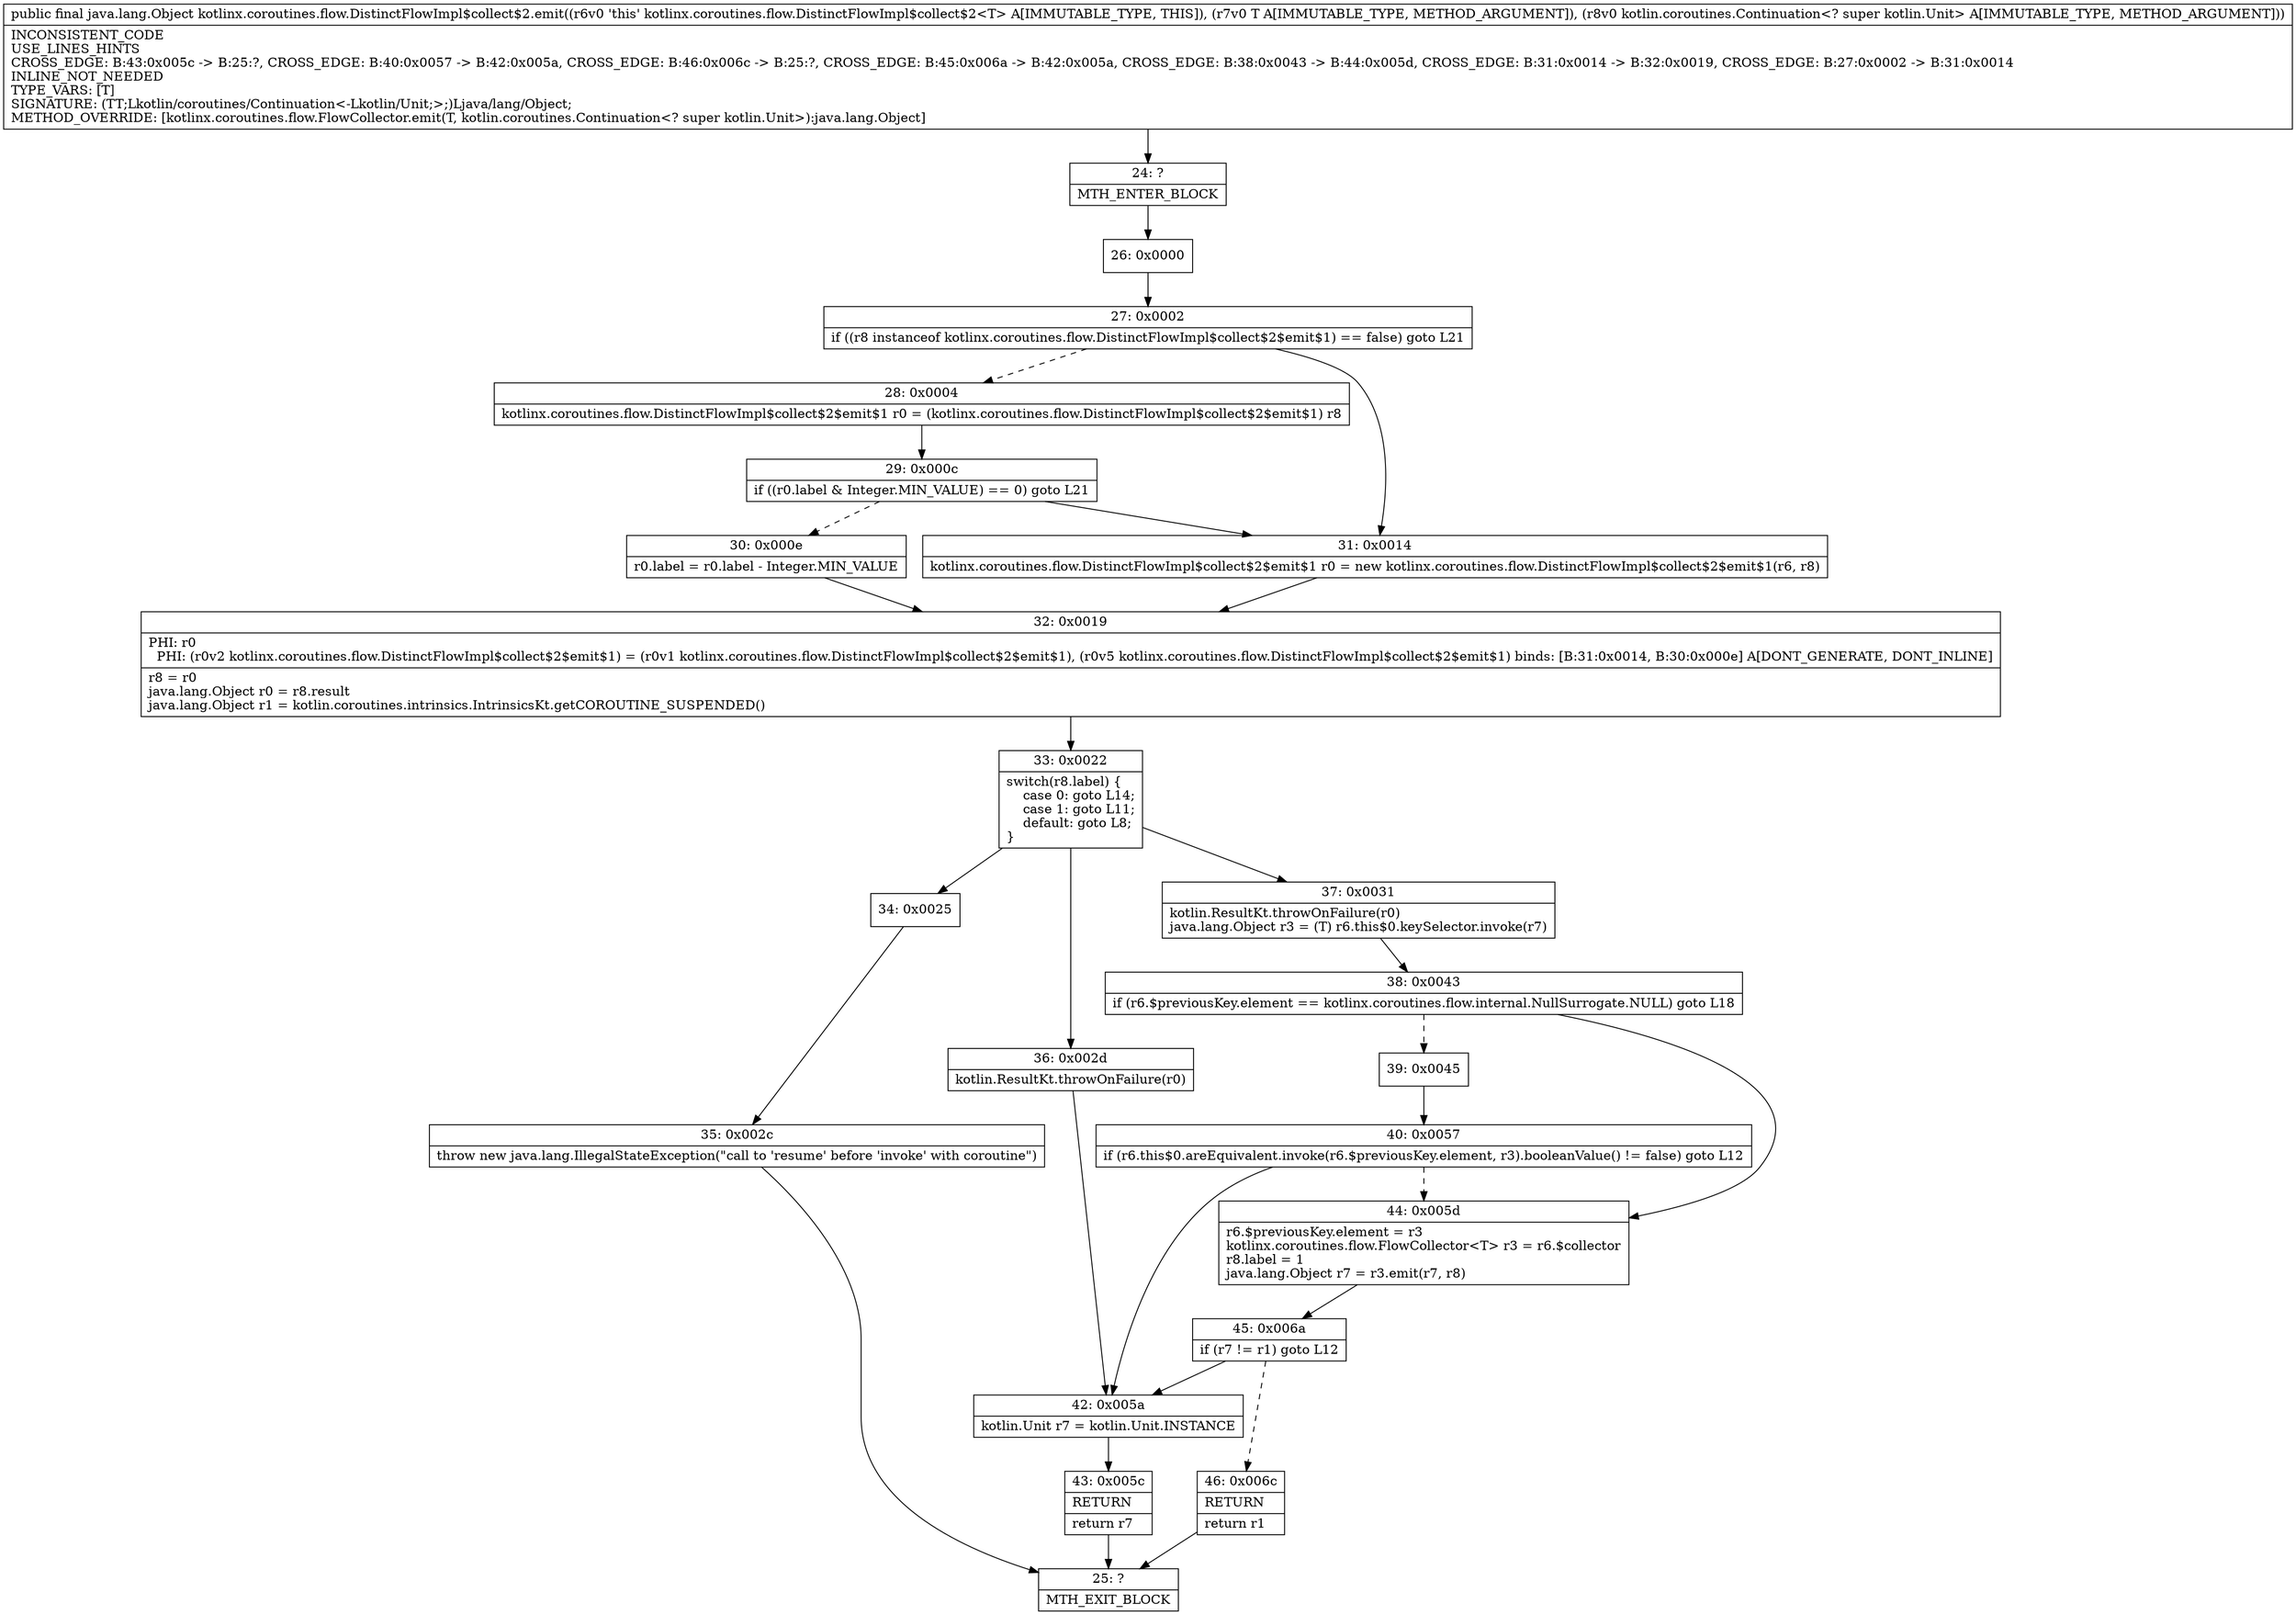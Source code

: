 digraph "CFG forkotlinx.coroutines.flow.DistinctFlowImpl$collect$2.emit(Ljava\/lang\/Object;Lkotlin\/coroutines\/Continuation;)Ljava\/lang\/Object;" {
Node_24 [shape=record,label="{24\:\ ?|MTH_ENTER_BLOCK\l}"];
Node_26 [shape=record,label="{26\:\ 0x0000}"];
Node_27 [shape=record,label="{27\:\ 0x0002|if ((r8 instanceof kotlinx.coroutines.flow.DistinctFlowImpl$collect$2$emit$1) == false) goto L21\l}"];
Node_28 [shape=record,label="{28\:\ 0x0004|kotlinx.coroutines.flow.DistinctFlowImpl$collect$2$emit$1 r0 = (kotlinx.coroutines.flow.DistinctFlowImpl$collect$2$emit$1) r8\l}"];
Node_29 [shape=record,label="{29\:\ 0x000c|if ((r0.label & Integer.MIN_VALUE) == 0) goto L21\l}"];
Node_30 [shape=record,label="{30\:\ 0x000e|r0.label = r0.label \- Integer.MIN_VALUE\l}"];
Node_32 [shape=record,label="{32\:\ 0x0019|PHI: r0 \l  PHI: (r0v2 kotlinx.coroutines.flow.DistinctFlowImpl$collect$2$emit$1) = (r0v1 kotlinx.coroutines.flow.DistinctFlowImpl$collect$2$emit$1), (r0v5 kotlinx.coroutines.flow.DistinctFlowImpl$collect$2$emit$1) binds: [B:31:0x0014, B:30:0x000e] A[DONT_GENERATE, DONT_INLINE]\l|r8 = r0\ljava.lang.Object r0 = r8.result\ljava.lang.Object r1 = kotlin.coroutines.intrinsics.IntrinsicsKt.getCOROUTINE_SUSPENDED()\l}"];
Node_33 [shape=record,label="{33\:\ 0x0022|switch(r8.label) \{\l    case 0: goto L14;\l    case 1: goto L11;\l    default: goto L8;\l\}\l}"];
Node_34 [shape=record,label="{34\:\ 0x0025}"];
Node_35 [shape=record,label="{35\:\ 0x002c|throw new java.lang.IllegalStateException(\"call to 'resume' before 'invoke' with coroutine\")\l}"];
Node_25 [shape=record,label="{25\:\ ?|MTH_EXIT_BLOCK\l}"];
Node_36 [shape=record,label="{36\:\ 0x002d|kotlin.ResultKt.throwOnFailure(r0)\l}"];
Node_42 [shape=record,label="{42\:\ 0x005a|kotlin.Unit r7 = kotlin.Unit.INSTANCE\l}"];
Node_43 [shape=record,label="{43\:\ 0x005c|RETURN\l|return r7\l}"];
Node_37 [shape=record,label="{37\:\ 0x0031|kotlin.ResultKt.throwOnFailure(r0)\ljava.lang.Object r3 = (T) r6.this$0.keySelector.invoke(r7)\l}"];
Node_38 [shape=record,label="{38\:\ 0x0043|if (r6.$previousKey.element == kotlinx.coroutines.flow.internal.NullSurrogate.NULL) goto L18\l}"];
Node_39 [shape=record,label="{39\:\ 0x0045}"];
Node_40 [shape=record,label="{40\:\ 0x0057|if (r6.this$0.areEquivalent.invoke(r6.$previousKey.element, r3).booleanValue() != false) goto L12\l}"];
Node_44 [shape=record,label="{44\:\ 0x005d|r6.$previousKey.element = r3\lkotlinx.coroutines.flow.FlowCollector\<T\> r3 = r6.$collector\lr8.label = 1\ljava.lang.Object r7 = r3.emit(r7, r8)\l}"];
Node_45 [shape=record,label="{45\:\ 0x006a|if (r7 != r1) goto L12\l}"];
Node_46 [shape=record,label="{46\:\ 0x006c|RETURN\l|return r1\l}"];
Node_31 [shape=record,label="{31\:\ 0x0014|kotlinx.coroutines.flow.DistinctFlowImpl$collect$2$emit$1 r0 = new kotlinx.coroutines.flow.DistinctFlowImpl$collect$2$emit$1(r6, r8)\l}"];
MethodNode[shape=record,label="{public final java.lang.Object kotlinx.coroutines.flow.DistinctFlowImpl$collect$2.emit((r6v0 'this' kotlinx.coroutines.flow.DistinctFlowImpl$collect$2\<T\> A[IMMUTABLE_TYPE, THIS]), (r7v0 T A[IMMUTABLE_TYPE, METHOD_ARGUMENT]), (r8v0 kotlin.coroutines.Continuation\<? super kotlin.Unit\> A[IMMUTABLE_TYPE, METHOD_ARGUMENT]))  | INCONSISTENT_CODE\lUSE_LINES_HINTS\lCROSS_EDGE: B:43:0x005c \-\> B:25:?, CROSS_EDGE: B:40:0x0057 \-\> B:42:0x005a, CROSS_EDGE: B:46:0x006c \-\> B:25:?, CROSS_EDGE: B:45:0x006a \-\> B:42:0x005a, CROSS_EDGE: B:38:0x0043 \-\> B:44:0x005d, CROSS_EDGE: B:31:0x0014 \-\> B:32:0x0019, CROSS_EDGE: B:27:0x0002 \-\> B:31:0x0014\lINLINE_NOT_NEEDED\lTYPE_VARS: [T]\lSIGNATURE: (TT;Lkotlin\/coroutines\/Continuation\<\-Lkotlin\/Unit;\>;)Ljava\/lang\/Object;\lMETHOD_OVERRIDE: [kotlinx.coroutines.flow.FlowCollector.emit(T, kotlin.coroutines.Continuation\<? super kotlin.Unit\>):java.lang.Object]\l}"];
MethodNode -> Node_24;Node_24 -> Node_26;
Node_26 -> Node_27;
Node_27 -> Node_28[style=dashed];
Node_27 -> Node_31;
Node_28 -> Node_29;
Node_29 -> Node_30[style=dashed];
Node_29 -> Node_31;
Node_30 -> Node_32;
Node_32 -> Node_33;
Node_33 -> Node_34;
Node_33 -> Node_36;
Node_33 -> Node_37;
Node_34 -> Node_35;
Node_35 -> Node_25;
Node_36 -> Node_42;
Node_42 -> Node_43;
Node_43 -> Node_25;
Node_37 -> Node_38;
Node_38 -> Node_39[style=dashed];
Node_38 -> Node_44;
Node_39 -> Node_40;
Node_40 -> Node_42;
Node_40 -> Node_44[style=dashed];
Node_44 -> Node_45;
Node_45 -> Node_46[style=dashed];
Node_45 -> Node_42;
Node_46 -> Node_25;
Node_31 -> Node_32;
}


